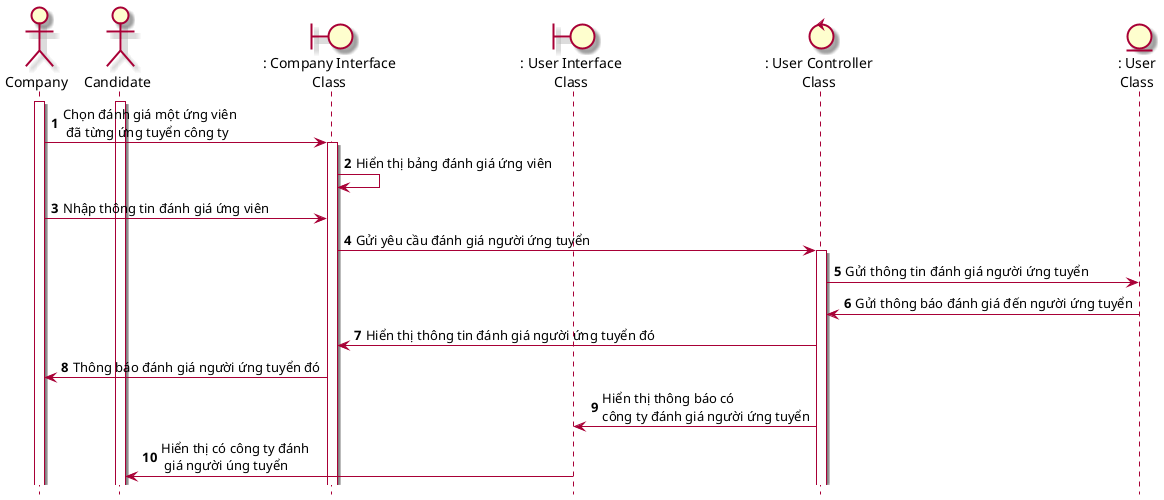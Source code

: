 @startuml SeqDanhGiaCongTyTuyenDung
skin rose 
hide footbox
autonumber
actor company as "Company"
actor candidate as "Candidate"
boundary companyInterface as ": Company Interface\nClass"
boundary candidateInterface as ": User Interface\nClass"
control userController as ": User Controller\nClass"
entity User as ": User\nClass"
company++
candidate++
company->companyInterface++: Chọn đánh giá một ứng viên\n đã từng ứng tuyển công ty
companyInterface->companyInterface: Hiển thị bảng đánh giá ứng viên
company-> companyInterface: Nhập thông tin đánh giá ứng viên
companyInterface-> userController++: Gửi yêu cầu đánh giá người ứng tuyển
userController-> User: Gửi thông tin đánh giá người ứng tuyển
User ->  userController: Gửi thông báo đánh giá đến người ứng tuyển
userController-> companyInterface: Hiển thị thông tin đánh giá người ứng tuyển đó
companyInterface -> company: Thông báo đánh giá người ứng tuyển đó
userController-> candidateInterface: Hiển thị thông báo có\ncông ty đánh giá người ứng tuyển
candidateInterface->candidate:Hiển thị có công ty đánh\n giá người úng tuyển
@enduml